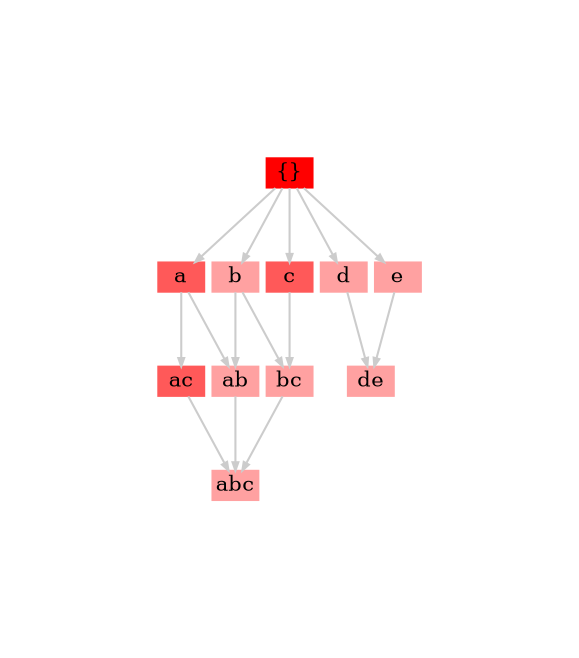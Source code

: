 digraph A {
  node[shape=none, fontsize=10, width=0.3, height=0.2 fixedsize=true]
  edge[arrowsize=.4,color="#cccccc"]
  nodesep=0.05
  center=true; margin=1; 
  
  a->b->c->d->e [style=invis];
  {a,b,c,d,e rank=same}
  "{}"[shape=box, style=filled, color="#FF0000"] # 4
  a,c,ac [shape=box, style=filled, color="#FF5959"] # 3
  b,d,e,ab,bc,de,abc [shape=box, style=filled, color="#FFA1A1"] # 2

  "{}" -> a,c,b,e,d
  a->ac,ab;
  b->bc,ab;
  c->bc;
  d->de;
  e->de;
  ab,bc,ac->abc;
}